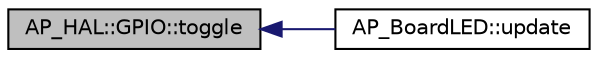 digraph "AP_HAL::GPIO::toggle"
{
 // INTERACTIVE_SVG=YES
  edge [fontname="Helvetica",fontsize="10",labelfontname="Helvetica",labelfontsize="10"];
  node [fontname="Helvetica",fontsize="10",shape=record];
  rankdir="LR";
  Node1 [label="AP_HAL::GPIO::toggle",height=0.2,width=0.4,color="black", fillcolor="grey75", style="filled" fontcolor="black"];
  Node1 -> Node2 [dir="back",color="midnightblue",fontsize="10",style="solid",fontname="Helvetica"];
  Node2 [label="AP_BoardLED::update",height=0.2,width=0.4,color="black", fillcolor="white", style="filled",URL="$classAP__BoardLED.html#a1878a307686bde4c8004c2c995125bc4"];
}
